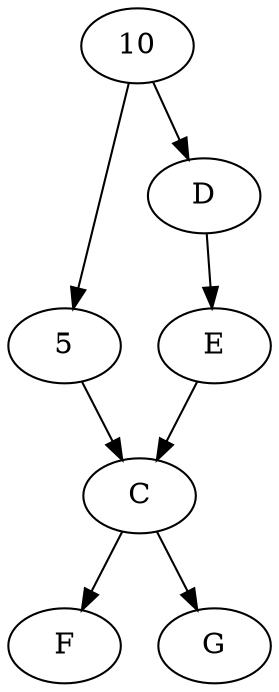 digraph log {
	A [label="10"];
	B [label="5"];

	A -> B;
	B -> C;
	A -> D;
	D -> E;
	E -> C;
	C -> F;
	C -> G;
}
